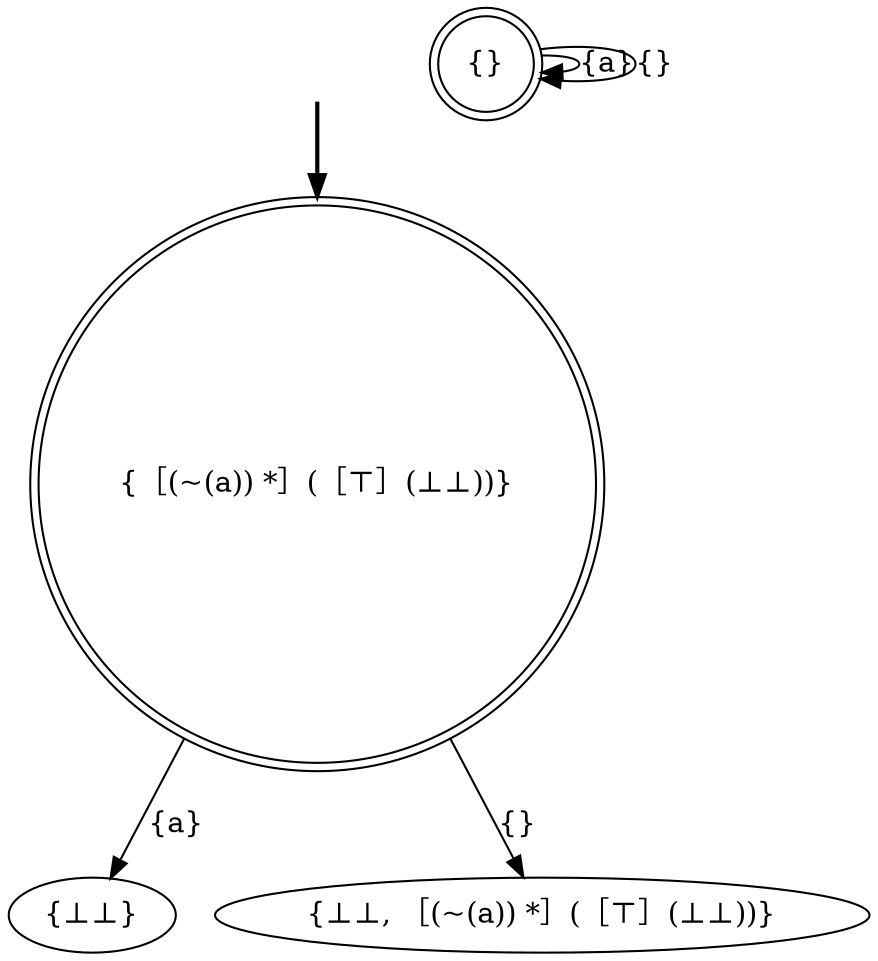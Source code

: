 digraph {
	fake0 [style=invisible]
	"{［(~(a)) *］(［⊤］(⊥⊥))}" [root=true shape=doublecircle]
	"{⊥⊥}"
	"{}" [shape=doublecircle]
	"{⊥⊥, ［(~(a)) *］(［⊤］(⊥⊥))}"
	fake0 -> "{［(~(a)) *］(［⊤］(⊥⊥))}" [style=bold]
	"{［(~(a)) *］(［⊤］(⊥⊥))}" -> "{⊥⊥}" [label="{a}"]
	"{}" -> "{}" [label="{a}"]
	"{}" -> "{}" [label="{}"]
	"{［(~(a)) *］(［⊤］(⊥⊥))}" -> "{⊥⊥, ［(~(a)) *］(［⊤］(⊥⊥))}" [label="{}"]
}
